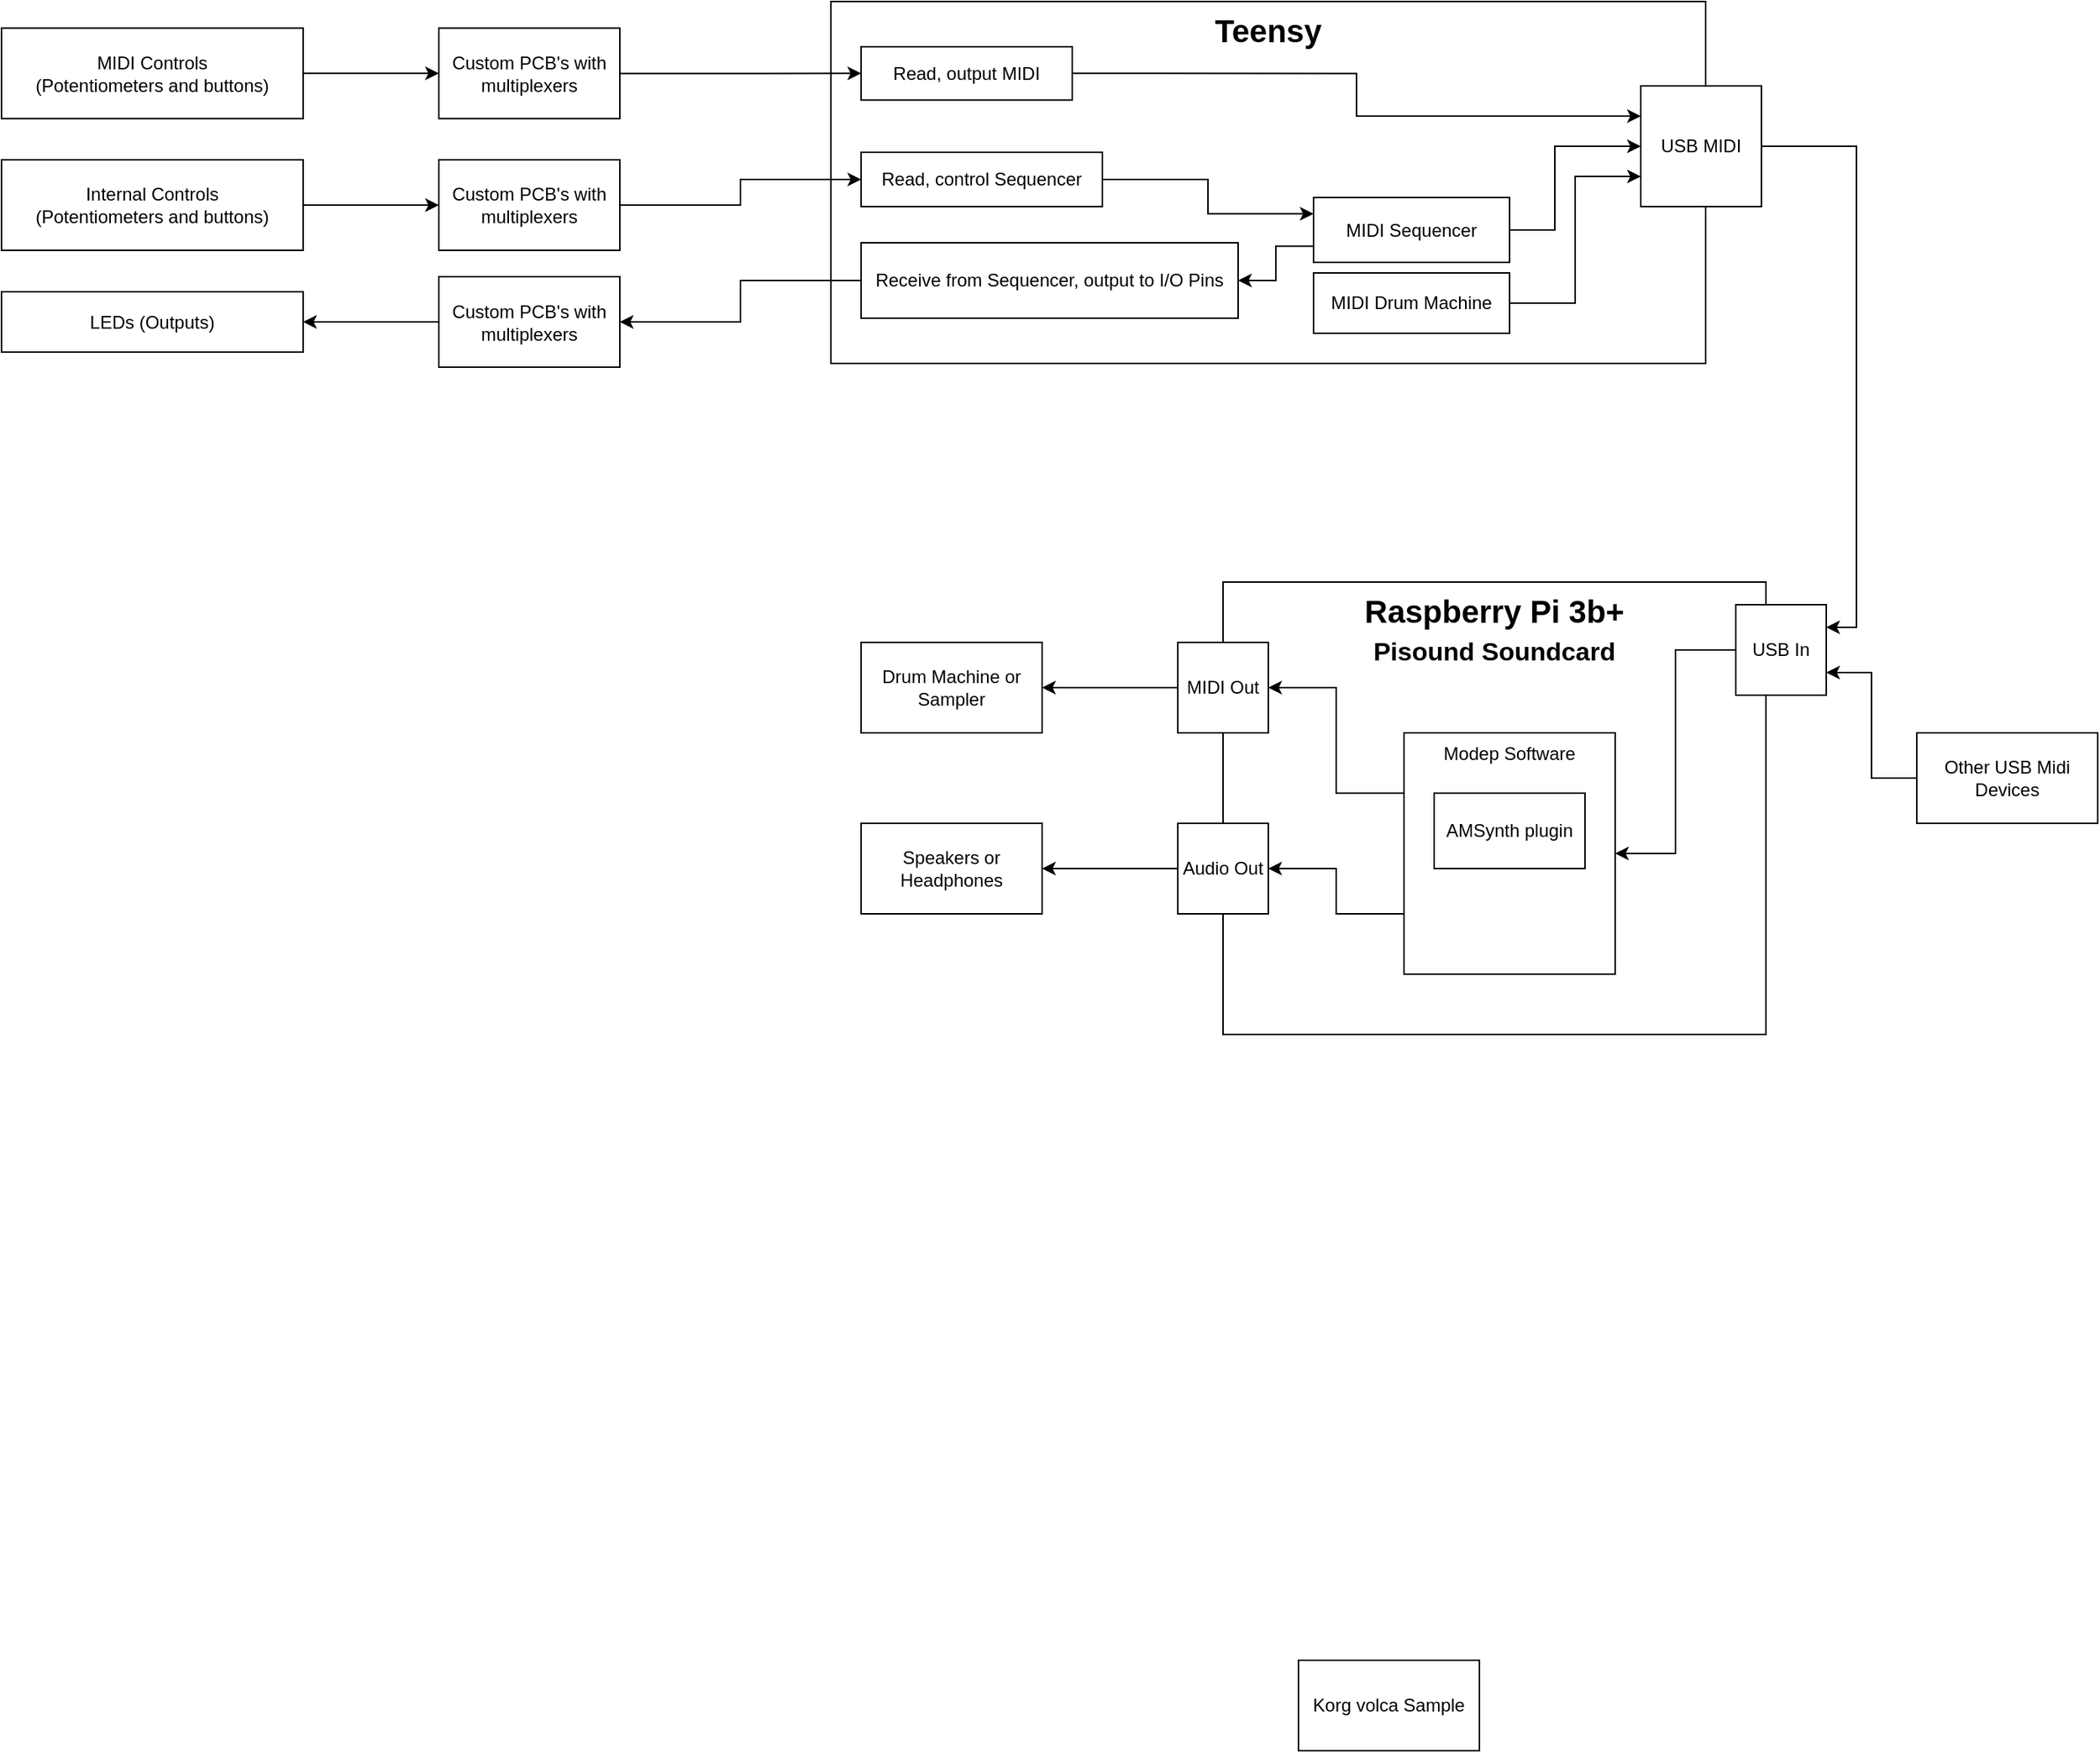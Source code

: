 <mxfile version="28.2.5">
  <diagram name="Seite-1" id="o6ZbqSITmVtlOigWVmzj">
    <mxGraphModel dx="2058" dy="1116" grid="1" gridSize="10" guides="1" tooltips="1" connect="1" arrows="1" fold="1" page="1" pageScale="1" pageWidth="827" pageHeight="1169" math="0" shadow="0">
      <root>
        <mxCell id="0" />
        <mxCell id="1" parent="0" />
        <mxCell id="Vghg2UhNcvSdB3-npH1y-4" value="Korg volca Sample" style="rounded=0;whiteSpace=wrap;html=1;" parent="1" vertex="1">
          <mxGeometry x="960" y="1215" width="120" height="60" as="geometry" />
        </mxCell>
        <mxCell id="Vghg2UhNcvSdB3-npH1y-10" value="Custom PCB&#39;s with multiplexers" style="rounded=0;whiteSpace=wrap;html=1;" parent="1" vertex="1">
          <mxGeometry x="390" y="132.66" width="120" height="60" as="geometry" />
        </mxCell>
        <mxCell id="mDIGNpfSQLl3gT0NQgVL-29" style="edgeStyle=orthogonalEdgeStyle;rounded=0;orthogonalLoop=1;jettySize=auto;html=1;exitX=0;exitY=0.5;exitDx=0;exitDy=0;entryX=1;entryY=0.5;entryDx=0;entryDy=0;" parent="1" source="Vghg2UhNcvSdB3-npH1y-11" target="mDIGNpfSQLl3gT0NQgVL-6" edge="1">
          <mxGeometry relative="1" as="geometry" />
        </mxCell>
        <mxCell id="Vghg2UhNcvSdB3-npH1y-11" value="Custom PCB&#39;s with multiplexers" style="rounded=0;whiteSpace=wrap;html=1;" parent="1" vertex="1">
          <mxGeometry x="390" y="297.5" width="120" height="60" as="geometry" />
        </mxCell>
        <mxCell id="Vghg2UhNcvSdB3-npH1y-12" value="Custom PCB&#39;s with multiplexers" style="rounded=0;whiteSpace=wrap;html=1;" parent="1" vertex="1">
          <mxGeometry x="390" y="220" width="120" height="60" as="geometry" />
        </mxCell>
        <mxCell id="Vghg2UhNcvSdB3-npH1y-16" value="" style="group" parent="1" vertex="1" connectable="0">
          <mxGeometry x="650" y="115" width="710" height="425" as="geometry" />
        </mxCell>
        <mxCell id="mDIGNpfSQLl3gT0NQgVL-4" value="" style="group" parent="Vghg2UhNcvSdB3-npH1y-16" vertex="1" connectable="0">
          <mxGeometry width="617" height="240" as="geometry" />
        </mxCell>
        <mxCell id="Vghg2UhNcvSdB3-npH1y-9" value="Teensy" style="rounded=0;whiteSpace=wrap;html=1;verticalAlign=top;fontSize=21;fontStyle=1" parent="mDIGNpfSQLl3gT0NQgVL-4" vertex="1">
          <mxGeometry width="580" height="240" as="geometry" />
        </mxCell>
        <mxCell id="mDIGNpfSQLl3gT0NQgVL-11" style="edgeStyle=orthogonalEdgeStyle;rounded=0;orthogonalLoop=1;jettySize=auto;html=1;exitX=1;exitY=0.5;exitDx=0;exitDy=0;entryX=0;entryY=0.25;entryDx=0;entryDy=0;" parent="mDIGNpfSQLl3gT0NQgVL-4" source="Vghg2UhNcvSdB3-npH1y-13" target="mDIGNpfSQLl3gT0NQgVL-1" edge="1">
          <mxGeometry relative="1" as="geometry" />
        </mxCell>
        <mxCell id="Vghg2UhNcvSdB3-npH1y-13" value="Read, output MIDI" style="rounded=0;whiteSpace=wrap;html=1;" parent="mDIGNpfSQLl3gT0NQgVL-4" vertex="1">
          <mxGeometry x="20" y="30" width="140" height="35.33" as="geometry" />
        </mxCell>
        <mxCell id="mDIGNpfSQLl3gT0NQgVL-16" style="edgeStyle=orthogonalEdgeStyle;rounded=0;orthogonalLoop=1;jettySize=auto;html=1;exitX=1;exitY=0.5;exitDx=0;exitDy=0;entryX=0;entryY=0.25;entryDx=0;entryDy=0;" parent="mDIGNpfSQLl3gT0NQgVL-4" source="Vghg2UhNcvSdB3-npH1y-14" target="Vghg2UhNcvSdB3-npH1y-18" edge="1">
          <mxGeometry relative="1" as="geometry" />
        </mxCell>
        <mxCell id="Vghg2UhNcvSdB3-npH1y-14" value="Read, control Sequencer" style="rounded=0;whiteSpace=wrap;html=1;" parent="mDIGNpfSQLl3gT0NQgVL-4" vertex="1">
          <mxGeometry x="20" y="100" width="160" height="36" as="geometry" />
        </mxCell>
        <mxCell id="Vghg2UhNcvSdB3-npH1y-15" value="Receive from Sequencer, output to I/O Pins" style="rounded=0;whiteSpace=wrap;html=1;" parent="mDIGNpfSQLl3gT0NQgVL-4" vertex="1">
          <mxGeometry x="20" y="160" width="250" height="50" as="geometry" />
        </mxCell>
        <mxCell id="mDIGNpfSQLl3gT0NQgVL-13" style="edgeStyle=orthogonalEdgeStyle;rounded=0;orthogonalLoop=1;jettySize=auto;html=1;exitX=1;exitY=0.5;exitDx=0;exitDy=0;entryX=0;entryY=0.5;entryDx=0;entryDy=0;" parent="mDIGNpfSQLl3gT0NQgVL-4" source="Vghg2UhNcvSdB3-npH1y-18" target="mDIGNpfSQLl3gT0NQgVL-1" edge="1">
          <mxGeometry relative="1" as="geometry">
            <Array as="points">
              <mxPoint x="480" y="152" />
              <mxPoint x="480" y="96" />
            </Array>
          </mxGeometry>
        </mxCell>
        <mxCell id="mDIGNpfSQLl3gT0NQgVL-17" style="edgeStyle=orthogonalEdgeStyle;rounded=0;orthogonalLoop=1;jettySize=auto;html=1;exitX=0;exitY=0.75;exitDx=0;exitDy=0;" parent="mDIGNpfSQLl3gT0NQgVL-4" source="Vghg2UhNcvSdB3-npH1y-18" target="Vghg2UhNcvSdB3-npH1y-15" edge="1">
          <mxGeometry relative="1" as="geometry" />
        </mxCell>
        <mxCell id="Vghg2UhNcvSdB3-npH1y-18" value="MIDI Sequencer" style="rounded=0;whiteSpace=wrap;html=1;" parent="mDIGNpfSQLl3gT0NQgVL-4" vertex="1">
          <mxGeometry x="320" y="130" width="130" height="43" as="geometry" />
        </mxCell>
        <mxCell id="mDIGNpfSQLl3gT0NQgVL-1" value="USB MIDI" style="whiteSpace=wrap;html=1;aspect=fixed;" parent="mDIGNpfSQLl3gT0NQgVL-4" vertex="1">
          <mxGeometry x="537" y="56" width="80" height="80" as="geometry" />
        </mxCell>
        <mxCell id="mDIGNpfSQLl3gT0NQgVL-14" style="edgeStyle=orthogonalEdgeStyle;rounded=0;orthogonalLoop=1;jettySize=auto;html=1;exitX=1;exitY=0.5;exitDx=0;exitDy=0;entryX=0;entryY=0.75;entryDx=0;entryDy=0;" parent="mDIGNpfSQLl3gT0NQgVL-4" source="mDIGNpfSQLl3gT0NQgVL-3" target="mDIGNpfSQLl3gT0NQgVL-1" edge="1">
          <mxGeometry relative="1" as="geometry" />
        </mxCell>
        <mxCell id="mDIGNpfSQLl3gT0NQgVL-3" value="MIDI Drum Machine" style="rounded=0;whiteSpace=wrap;html=1;" parent="mDIGNpfSQLl3gT0NQgVL-4" vertex="1">
          <mxGeometry x="320" y="180" width="130" height="40" as="geometry" />
        </mxCell>
        <mxCell id="mDIGNpfSQLl3gT0NQgVL-20" style="edgeStyle=orthogonalEdgeStyle;rounded=0;orthogonalLoop=1;jettySize=auto;html=1;exitX=1;exitY=0.5;exitDx=0;exitDy=0;entryX=0;entryY=0.5;entryDx=0;entryDy=0;" parent="1" source="mDIGNpfSQLl3gT0NQgVL-5" target="Vghg2UhNcvSdB3-npH1y-10" edge="1">
          <mxGeometry relative="1" as="geometry" />
        </mxCell>
        <mxCell id="mDIGNpfSQLl3gT0NQgVL-5" value="MIDI Controls&lt;br&gt;(Potentiometers and buttons)" style="rounded=0;whiteSpace=wrap;html=1;" parent="1" vertex="1">
          <mxGeometry x="100" y="132.66" width="200" height="60" as="geometry" />
        </mxCell>
        <mxCell id="mDIGNpfSQLl3gT0NQgVL-6" value="LEDs (Outputs)" style="rounded=0;whiteSpace=wrap;html=1;" parent="1" vertex="1">
          <mxGeometry x="100" y="307.5" width="200" height="40" as="geometry" />
        </mxCell>
        <mxCell id="mDIGNpfSQLl3gT0NQgVL-23" style="edgeStyle=orthogonalEdgeStyle;rounded=0;orthogonalLoop=1;jettySize=auto;html=1;entryX=0;entryY=0.5;entryDx=0;entryDy=0;" parent="1" source="mDIGNpfSQLl3gT0NQgVL-7" target="Vghg2UhNcvSdB3-npH1y-12" edge="1">
          <mxGeometry relative="1" as="geometry" />
        </mxCell>
        <mxCell id="mDIGNpfSQLl3gT0NQgVL-7" value="Internal Controls&lt;div&gt;(Potentiometers and buttons)&lt;/div&gt;" style="rounded=0;whiteSpace=wrap;html=1;" parent="1" vertex="1">
          <mxGeometry x="100" y="220" width="200" height="60" as="geometry" />
        </mxCell>
        <mxCell id="mDIGNpfSQLl3gT0NQgVL-22" style="edgeStyle=orthogonalEdgeStyle;rounded=0;orthogonalLoop=1;jettySize=auto;html=1;" parent="1" source="Vghg2UhNcvSdB3-npH1y-10" target="Vghg2UhNcvSdB3-npH1y-13" edge="1">
          <mxGeometry relative="1" as="geometry" />
        </mxCell>
        <mxCell id="mDIGNpfSQLl3gT0NQgVL-24" style="edgeStyle=orthogonalEdgeStyle;rounded=0;orthogonalLoop=1;jettySize=auto;html=1;" parent="1" source="Vghg2UhNcvSdB3-npH1y-12" target="Vghg2UhNcvSdB3-npH1y-14" edge="1">
          <mxGeometry relative="1" as="geometry" />
        </mxCell>
        <mxCell id="mDIGNpfSQLl3gT0NQgVL-28" style="edgeStyle=orthogonalEdgeStyle;rounded=0;orthogonalLoop=1;jettySize=auto;html=1;exitX=0;exitY=0.5;exitDx=0;exitDy=0;entryX=1;entryY=0.5;entryDx=0;entryDy=0;" parent="1" source="Vghg2UhNcvSdB3-npH1y-15" target="Vghg2UhNcvSdB3-npH1y-11" edge="1">
          <mxGeometry relative="1" as="geometry" />
        </mxCell>
        <mxCell id="mDIGNpfSQLl3gT0NQgVL-39" style="edgeStyle=orthogonalEdgeStyle;rounded=0;orthogonalLoop=1;jettySize=auto;html=1;exitX=1;exitY=0.5;exitDx=0;exitDy=0;entryX=1;entryY=0.25;entryDx=0;entryDy=0;" parent="1" source="mDIGNpfSQLl3gT0NQgVL-1" target="mDIGNpfSQLl3gT0NQgVL-35" edge="1">
          <mxGeometry relative="1" as="geometry" />
        </mxCell>
        <mxCell id="mDIGNpfSQLl3gT0NQgVL-50" value="" style="group" parent="1" vertex="1" connectable="0">
          <mxGeometry x="670" y="500" width="640" height="300" as="geometry" />
        </mxCell>
        <mxCell id="mDIGNpfSQLl3gT0NQgVL-30" value="Raspberry Pi 3b+&lt;br&gt;&lt;span style=&quot;font-size: 17px;&quot;&gt;Pisound Soundcard&lt;/span&gt;" style="rounded=0;whiteSpace=wrap;html=1;verticalAlign=top;align=center;fontSize=21;fontStyle=1" parent="mDIGNpfSQLl3gT0NQgVL-50" vertex="1">
          <mxGeometry x="240" width="360" height="300" as="geometry" />
        </mxCell>
        <mxCell id="mDIGNpfSQLl3gT0NQgVL-46" style="edgeStyle=orthogonalEdgeStyle;rounded=0;orthogonalLoop=1;jettySize=auto;html=1;exitX=0;exitY=0.5;exitDx=0;exitDy=0;entryX=1;entryY=0.5;entryDx=0;entryDy=0;" parent="mDIGNpfSQLl3gT0NQgVL-50" source="mDIGNpfSQLl3gT0NQgVL-36" target="mDIGNpfSQLl3gT0NQgVL-45" edge="1">
          <mxGeometry relative="1" as="geometry" />
        </mxCell>
        <mxCell id="mDIGNpfSQLl3gT0NQgVL-36" value="MIDI Out" style="rounded=0;whiteSpace=wrap;html=1;" parent="mDIGNpfSQLl3gT0NQgVL-50" vertex="1">
          <mxGeometry x="210" y="40" width="60" height="60" as="geometry" />
        </mxCell>
        <mxCell id="mDIGNpfSQLl3gT0NQgVL-42" style="edgeStyle=orthogonalEdgeStyle;rounded=0;orthogonalLoop=1;jettySize=auto;html=1;exitX=0;exitY=0.5;exitDx=0;exitDy=0;entryX=1;entryY=0.5;entryDx=0;entryDy=0;" parent="mDIGNpfSQLl3gT0NQgVL-50" source="mDIGNpfSQLl3gT0NQgVL-35" target="mDIGNpfSQLl3gT0NQgVL-41" edge="1">
          <mxGeometry relative="1" as="geometry" />
        </mxCell>
        <mxCell id="mDIGNpfSQLl3gT0NQgVL-35" value="USB In" style="rounded=0;whiteSpace=wrap;html=1;" parent="mDIGNpfSQLl3gT0NQgVL-50" vertex="1">
          <mxGeometry x="580" y="15" width="60" height="60" as="geometry" />
        </mxCell>
        <mxCell id="mDIGNpfSQLl3gT0NQgVL-43" style="edgeStyle=orthogonalEdgeStyle;rounded=0;orthogonalLoop=1;jettySize=auto;html=1;exitX=0;exitY=0.25;exitDx=0;exitDy=0;entryX=1;entryY=0.5;entryDx=0;entryDy=0;" parent="mDIGNpfSQLl3gT0NQgVL-50" source="mDIGNpfSQLl3gT0NQgVL-41" target="mDIGNpfSQLl3gT0NQgVL-36" edge="1">
          <mxGeometry relative="1" as="geometry" />
        </mxCell>
        <mxCell id="mDIGNpfSQLl3gT0NQgVL-44" style="edgeStyle=orthogonalEdgeStyle;rounded=0;orthogonalLoop=1;jettySize=auto;html=1;exitX=0;exitY=0.75;exitDx=0;exitDy=0;" parent="mDIGNpfSQLl3gT0NQgVL-50" source="mDIGNpfSQLl3gT0NQgVL-41" target="mDIGNpfSQLl3gT0NQgVL-37" edge="1">
          <mxGeometry relative="1" as="geometry" />
        </mxCell>
        <mxCell id="mDIGNpfSQLl3gT0NQgVL-41" value="Modep Software" style="rounded=0;whiteSpace=wrap;html=1;verticalAlign=top;" parent="mDIGNpfSQLl3gT0NQgVL-50" vertex="1">
          <mxGeometry x="360" y="100" width="140" height="160" as="geometry" />
        </mxCell>
        <mxCell id="mDIGNpfSQLl3gT0NQgVL-48" style="edgeStyle=orthogonalEdgeStyle;rounded=0;orthogonalLoop=1;jettySize=auto;html=1;exitX=0;exitY=0.5;exitDx=0;exitDy=0;entryX=1;entryY=0.5;entryDx=0;entryDy=0;" parent="mDIGNpfSQLl3gT0NQgVL-50" source="mDIGNpfSQLl3gT0NQgVL-37" target="mDIGNpfSQLl3gT0NQgVL-47" edge="1">
          <mxGeometry relative="1" as="geometry" />
        </mxCell>
        <mxCell id="mDIGNpfSQLl3gT0NQgVL-37" value="Audio Out" style="rounded=0;whiteSpace=wrap;html=1;" parent="mDIGNpfSQLl3gT0NQgVL-50" vertex="1">
          <mxGeometry x="210" y="160" width="60" height="60" as="geometry" />
        </mxCell>
        <mxCell id="mDIGNpfSQLl3gT0NQgVL-45" value="Drum Machine or Sampler" style="rounded=0;whiteSpace=wrap;html=1;" parent="mDIGNpfSQLl3gT0NQgVL-50" vertex="1">
          <mxGeometry y="40" width="120" height="60" as="geometry" />
        </mxCell>
        <mxCell id="mDIGNpfSQLl3gT0NQgVL-47" value="Speakers or&lt;div&gt;Headphones&lt;/div&gt;" style="rounded=0;whiteSpace=wrap;html=1;" parent="mDIGNpfSQLl3gT0NQgVL-50" vertex="1">
          <mxGeometry y="160" width="120" height="60" as="geometry" />
        </mxCell>
        <mxCell id="mDIGNpfSQLl3gT0NQgVL-49" value="AMSynth plugin" style="rounded=0;whiteSpace=wrap;html=1;" parent="mDIGNpfSQLl3gT0NQgVL-50" vertex="1">
          <mxGeometry x="380" y="140" width="100" height="50" as="geometry" />
        </mxCell>
        <mxCell id="mDIGNpfSQLl3gT0NQgVL-52" style="edgeStyle=orthogonalEdgeStyle;rounded=0;orthogonalLoop=1;jettySize=auto;html=1;entryX=1;entryY=0.75;entryDx=0;entryDy=0;" parent="1" source="mDIGNpfSQLl3gT0NQgVL-51" target="mDIGNpfSQLl3gT0NQgVL-35" edge="1">
          <mxGeometry relative="1" as="geometry" />
        </mxCell>
        <mxCell id="mDIGNpfSQLl3gT0NQgVL-51" value="Other USB Midi Devices" style="rounded=0;whiteSpace=wrap;html=1;" parent="1" vertex="1">
          <mxGeometry x="1370" y="600" width="120" height="60" as="geometry" />
        </mxCell>
      </root>
    </mxGraphModel>
  </diagram>
</mxfile>
